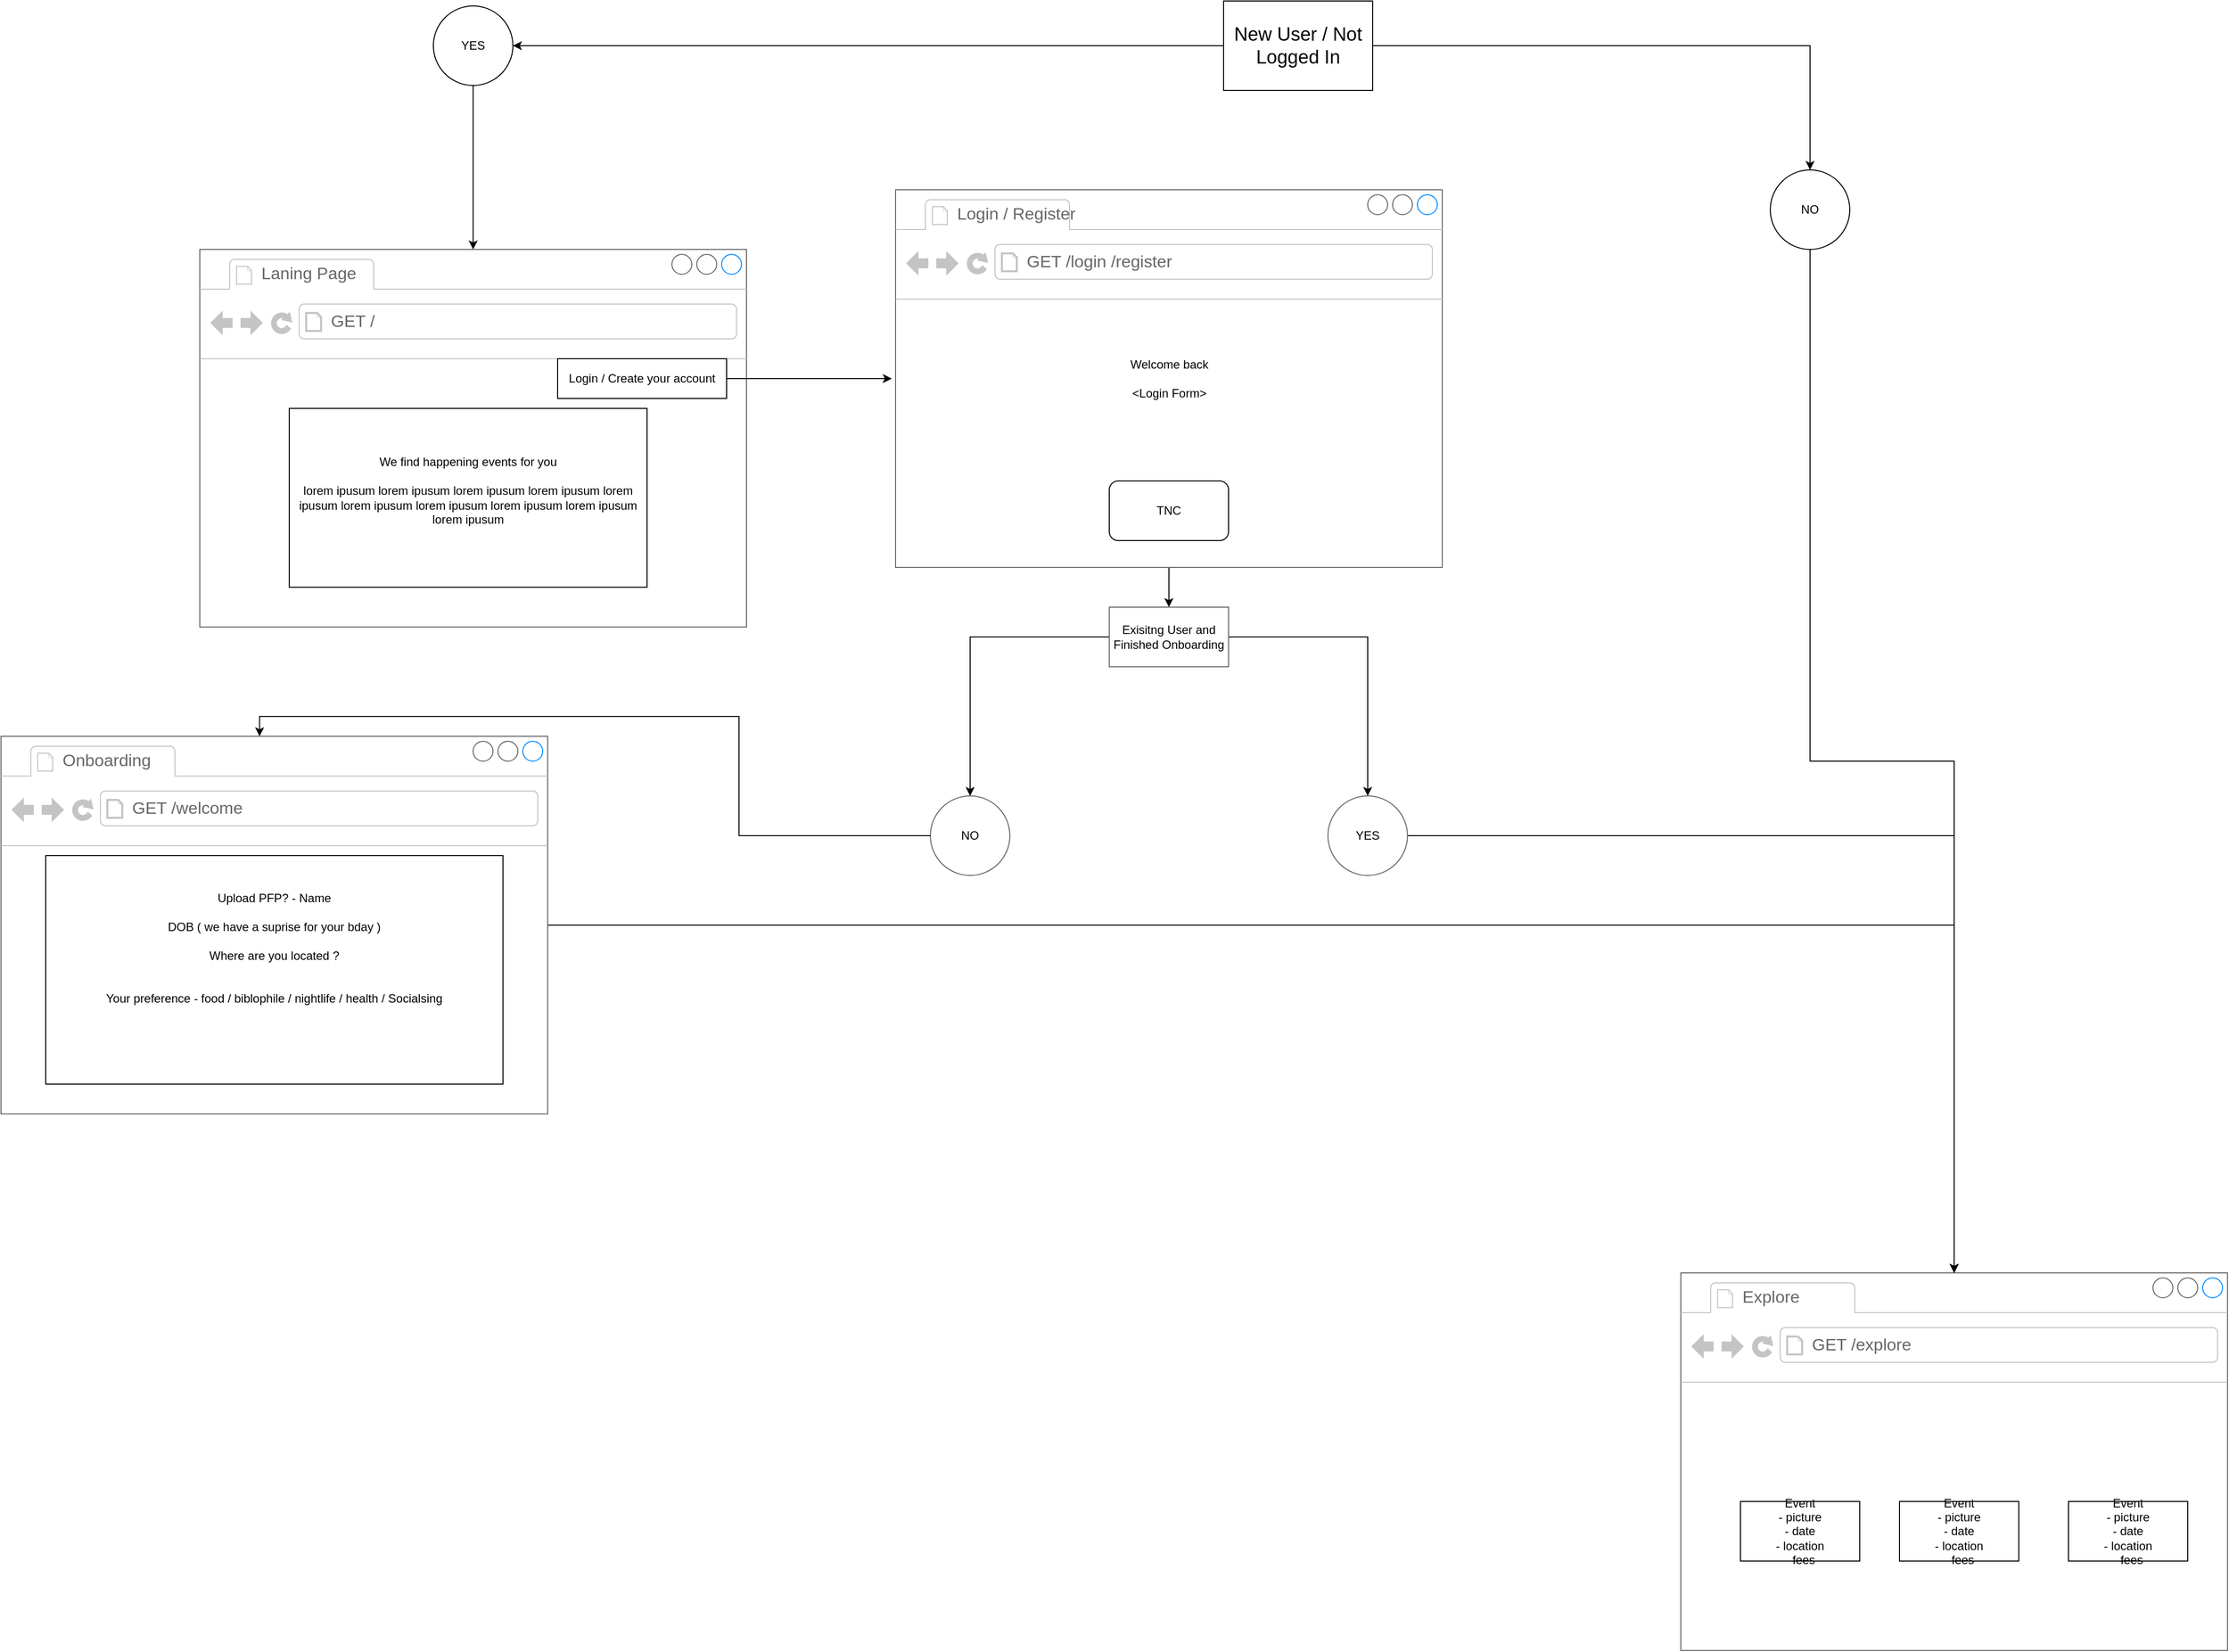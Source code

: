 <mxfile version="24.0.0" type="github">
  <diagram name="Page-1" id="03018318-947c-dd8e-b7a3-06fadd420f32">
    <mxGraphModel dx="2534" dy="1648" grid="1" gridSize="10" guides="1" tooltips="1" connect="1" arrows="1" fold="1" page="1" pageScale="1" pageWidth="1100" pageHeight="850" background="none" math="0" shadow="0">
      <root>
        <mxCell id="0" />
        <mxCell id="1" parent="0" />
        <mxCell id="Y7vJH1Zeq8bYe9jqUG5B-1" value="" style="strokeWidth=1;shadow=0;dashed=0;align=center;html=1;shape=mxgraph.mockup.containers.browserWindow;rSize=0;strokeColor=#666666;strokeColor2=#008cff;strokeColor3=#c4c4c4;mainText=,;recursiveResize=0;" parent="1" vertex="1">
          <mxGeometry x="-130" y="-460" width="550" height="380" as="geometry" />
        </mxCell>
        <mxCell id="Y7vJH1Zeq8bYe9jqUG5B-2" value="Laning Page" style="strokeWidth=1;shadow=0;dashed=0;align=center;html=1;shape=mxgraph.mockup.containers.anchor;fontSize=17;fontColor=#666666;align=left;whiteSpace=wrap;" parent="Y7vJH1Zeq8bYe9jqUG5B-1" vertex="1">
          <mxGeometry x="60" y="12" width="110" height="26" as="geometry" />
        </mxCell>
        <mxCell id="Y7vJH1Zeq8bYe9jqUG5B-3" value="&lt;div&gt;GET /&lt;/div&gt;" style="strokeWidth=1;shadow=0;dashed=0;align=center;html=1;shape=mxgraph.mockup.containers.anchor;rSize=0;fontSize=17;fontColor=#666666;align=left;direction=west;" parent="Y7vJH1Zeq8bYe9jqUG5B-1" vertex="1">
          <mxGeometry x="130" y="60" width="250" height="26" as="geometry" />
        </mxCell>
        <mxCell id="Y7vJH1Zeq8bYe9jqUG5B-4" value="&lt;div&gt;We find happening events for you&lt;/div&gt;&lt;div&gt;&lt;br&gt;&lt;/div&gt;&lt;div&gt;lorem ipusum lorem ipusum lorem ipusum lorem ipusum lorem ipusum lorem ipusum lorem ipusum lorem ipusum lorem ipusum lorem ipusum &lt;/div&gt;&lt;div&gt;&lt;br&gt;&lt;/div&gt;" style="rounded=0;whiteSpace=wrap;html=1;" parent="Y7vJH1Zeq8bYe9jqUG5B-1" vertex="1">
          <mxGeometry x="90" y="160" width="360" height="180" as="geometry" />
        </mxCell>
        <mxCell id="Y7vJH1Zeq8bYe9jqUG5B-5" value="&lt;div&gt;Login / Create your account&lt;/div&gt;" style="rounded=0;whiteSpace=wrap;html=1;" parent="Y7vJH1Zeq8bYe9jqUG5B-1" vertex="1">
          <mxGeometry x="360" y="110" width="170" height="40" as="geometry" />
        </mxCell>
        <mxCell id="Y7vJH1Zeq8bYe9jqUG5B-37" value="" style="edgeStyle=orthogonalEdgeStyle;rounded=0;orthogonalLoop=1;jettySize=auto;html=1;" parent="1" source="Y7vJH1Zeq8bYe9jqUG5B-6" target="Y7vJH1Zeq8bYe9jqUG5B-36" edge="1">
          <mxGeometry relative="1" as="geometry" />
        </mxCell>
        <mxCell id="Y7vJH1Zeq8bYe9jqUG5B-43" value="" style="edgeStyle=orthogonalEdgeStyle;rounded=0;orthogonalLoop=1;jettySize=auto;html=1;" parent="1" source="Y7vJH1Zeq8bYe9jqUG5B-6" target="Y7vJH1Zeq8bYe9jqUG5B-42" edge="1">
          <mxGeometry relative="1" as="geometry" />
        </mxCell>
        <mxCell id="Y7vJH1Zeq8bYe9jqUG5B-6" value="&lt;div style=&quot;font-size: 19px;&quot;&gt;New User / Not Logged In&lt;/div&gt;" style="whiteSpace=wrap;html=1;" parent="1" vertex="1">
          <mxGeometry x="900" y="-710" width="150" height="90" as="geometry" />
        </mxCell>
        <mxCell id="Y7vJH1Zeq8bYe9jqUG5B-47" value="" style="edgeStyle=orthogonalEdgeStyle;rounded=0;orthogonalLoop=1;jettySize=auto;html=1;" parent="1" source="Y7vJH1Zeq8bYe9jqUG5B-13" target="Y7vJH1Zeq8bYe9jqUG5B-46" edge="1">
          <mxGeometry relative="1" as="geometry" />
        </mxCell>
        <mxCell id="Y7vJH1Zeq8bYe9jqUG5B-13" value="&lt;div&gt;Welcome back&lt;/div&gt;&lt;div&gt;&lt;br&gt;&lt;/div&gt;&lt;div&gt;&amp;lt;Login Form&amp;gt;&lt;br&gt;&lt;/div&gt;" style="strokeWidth=1;shadow=0;dashed=0;align=center;html=1;shape=mxgraph.mockup.containers.browserWindow;rSize=0;strokeColor=#666666;strokeColor2=#008cff;strokeColor3=#c4c4c4;mainText=,;recursiveResize=0;" parent="1" vertex="1">
          <mxGeometry x="570" y="-520" width="550" height="380" as="geometry" />
        </mxCell>
        <mxCell id="Y7vJH1Zeq8bYe9jqUG5B-14" value="&lt;div&gt;Login / Register&lt;br&gt;&lt;/div&gt;" style="strokeWidth=1;shadow=0;dashed=0;align=center;html=1;shape=mxgraph.mockup.containers.anchor;fontSize=17;fontColor=#666666;align=left;whiteSpace=wrap;" parent="Y7vJH1Zeq8bYe9jqUG5B-13" vertex="1">
          <mxGeometry x="60" y="12" width="130" height="26" as="geometry" />
        </mxCell>
        <mxCell id="Y7vJH1Zeq8bYe9jqUG5B-15" value="&lt;div&gt;GET /login /register&lt;/div&gt;" style="strokeWidth=1;shadow=0;dashed=0;align=center;html=1;shape=mxgraph.mockup.containers.anchor;rSize=0;fontSize=17;fontColor=#666666;align=left;" parent="Y7vJH1Zeq8bYe9jqUG5B-13" vertex="1">
          <mxGeometry x="130" y="60" width="250" height="26" as="geometry" />
        </mxCell>
        <mxCell id="Y7vJH1Zeq8bYe9jqUG5B-17" value="TNC " style="rounded=1;whiteSpace=wrap;html=1;" parent="Y7vJH1Zeq8bYe9jqUG5B-13" vertex="1">
          <mxGeometry x="215" y="293" width="120" height="60" as="geometry" />
        </mxCell>
        <mxCell id="Y7vJH1Zeq8bYe9jqUG5B-16" style="edgeStyle=orthogonalEdgeStyle;rounded=0;orthogonalLoop=1;jettySize=auto;html=1;entryX=-0.007;entryY=0.5;entryDx=0;entryDy=0;entryPerimeter=0;" parent="1" source="Y7vJH1Zeq8bYe9jqUG5B-5" target="Y7vJH1Zeq8bYe9jqUG5B-13" edge="1">
          <mxGeometry relative="1" as="geometry" />
        </mxCell>
        <mxCell id="Y7vJH1Zeq8bYe9jqUG5B-24" value="&lt;div&gt;&lt;br&gt;&lt;/div&gt;" style="text;html=1;align=center;verticalAlign=middle;resizable=0;points=[];autosize=1;strokeColor=none;fillColor=none;" parent="1" vertex="1">
          <mxGeometry x="555" y="490" width="20" height="30" as="geometry" />
        </mxCell>
        <mxCell id="Y7vJH1Zeq8bYe9jqUG5B-25" value="" style="strokeWidth=1;shadow=0;dashed=0;align=center;html=1;shape=mxgraph.mockup.containers.browserWindow;rSize=0;strokeColor=#666666;strokeColor2=#008cff;strokeColor3=#c4c4c4;mainText=,;recursiveResize=0;" parent="1" vertex="1">
          <mxGeometry x="1360" y="570" width="550" height="380" as="geometry" />
        </mxCell>
        <mxCell id="Y7vJH1Zeq8bYe9jqUG5B-26" value="&lt;div&gt;Explore&lt;/div&gt;" style="strokeWidth=1;shadow=0;dashed=0;align=center;html=1;shape=mxgraph.mockup.containers.anchor;fontSize=17;fontColor=#666666;align=left;whiteSpace=wrap;" parent="Y7vJH1Zeq8bYe9jqUG5B-25" vertex="1">
          <mxGeometry x="60" y="12" width="110" height="26" as="geometry" />
        </mxCell>
        <mxCell id="Y7vJH1Zeq8bYe9jqUG5B-27" value="&lt;div&gt;GET /explore&lt;/div&gt;" style="strokeWidth=1;shadow=0;dashed=0;align=center;html=1;shape=mxgraph.mockup.containers.anchor;rSize=0;fontSize=17;fontColor=#666666;align=left;" parent="Y7vJH1Zeq8bYe9jqUG5B-25" vertex="1">
          <mxGeometry x="130" y="60" width="250" height="26" as="geometry" />
        </mxCell>
        <mxCell id="cTEncZ1NBaTX3K7k2sPS-1" value="&lt;div&gt;Event&lt;/div&gt;&lt;div&gt;- picture&lt;/div&gt;&lt;div&gt;- date&lt;/div&gt;&lt;div&gt;- location&lt;/div&gt;&lt;div&gt;- fees&lt;/div&gt;" style="whiteSpace=wrap;html=1;" vertex="1" parent="Y7vJH1Zeq8bYe9jqUG5B-25">
          <mxGeometry x="220" y="230" width="120" height="60" as="geometry" />
        </mxCell>
        <mxCell id="cTEncZ1NBaTX3K7k2sPS-6" value="&lt;div&gt;Event&lt;/div&gt;&lt;div&gt;- picture&lt;/div&gt;&lt;div&gt;- date&lt;/div&gt;&lt;div&gt;- location&lt;/div&gt;&lt;div&gt;- fees&lt;/div&gt;" style="whiteSpace=wrap;html=1;" vertex="1" parent="Y7vJH1Zeq8bYe9jqUG5B-25">
          <mxGeometry x="60" y="230" width="120" height="60" as="geometry" />
        </mxCell>
        <mxCell id="cTEncZ1NBaTX3K7k2sPS-7" value="&lt;div&gt;Event&lt;/div&gt;&lt;div&gt;- picture&lt;/div&gt;&lt;div&gt;- date&lt;/div&gt;&lt;div&gt;- location&lt;/div&gt;&lt;div&gt;- fees&lt;/div&gt;" style="whiteSpace=wrap;html=1;" vertex="1" parent="Y7vJH1Zeq8bYe9jqUG5B-25">
          <mxGeometry x="390" y="230" width="120" height="60" as="geometry" />
        </mxCell>
        <mxCell id="Y7vJH1Zeq8bYe9jqUG5B-45" style="edgeStyle=orthogonalEdgeStyle;rounded=0;orthogonalLoop=1;jettySize=auto;html=1;" parent="1" source="Y7vJH1Zeq8bYe9jqUG5B-36" target="Y7vJH1Zeq8bYe9jqUG5B-25" edge="1">
          <mxGeometry relative="1" as="geometry" />
        </mxCell>
        <mxCell id="Y7vJH1Zeq8bYe9jqUG5B-36" value="NO" style="ellipse;whiteSpace=wrap;html=1;" parent="1" vertex="1">
          <mxGeometry x="1450" y="-540" width="80" height="80" as="geometry" />
        </mxCell>
        <mxCell id="Y7vJH1Zeq8bYe9jqUG5B-59" style="edgeStyle=orthogonalEdgeStyle;rounded=0;orthogonalLoop=1;jettySize=auto;html=1;" parent="1" source="Y7vJH1Zeq8bYe9jqUG5B-18" target="Y7vJH1Zeq8bYe9jqUG5B-25" edge="1">
          <mxGeometry relative="1" as="geometry" />
        </mxCell>
        <mxCell id="Y7vJH1Zeq8bYe9jqUG5B-18" value="" style="strokeWidth=1;shadow=0;dashed=0;align=center;html=1;shape=mxgraph.mockup.containers.browserWindow;rSize=0;strokeColor=#666666;strokeColor2=#008cff;strokeColor3=#c4c4c4;mainText=,;recursiveResize=0;" parent="1" vertex="1">
          <mxGeometry x="-330" y="30" width="550" height="380" as="geometry" />
        </mxCell>
        <mxCell id="Y7vJH1Zeq8bYe9jqUG5B-19" value="&lt;div&gt;Onboarding&lt;/div&gt;" style="strokeWidth=1;shadow=0;dashed=0;align=center;html=1;shape=mxgraph.mockup.containers.anchor;fontSize=17;fontColor=#666666;align=left;whiteSpace=wrap;" parent="Y7vJH1Zeq8bYe9jqUG5B-18" vertex="1">
          <mxGeometry x="60" y="12" width="110" height="26" as="geometry" />
        </mxCell>
        <mxCell id="Y7vJH1Zeq8bYe9jqUG5B-20" value="GET /welcome" style="strokeWidth=1;shadow=0;dashed=0;align=center;html=1;shape=mxgraph.mockup.containers.anchor;rSize=0;fontSize=17;fontColor=#666666;align=left;" parent="Y7vJH1Zeq8bYe9jqUG5B-18" vertex="1">
          <mxGeometry x="130" y="60" width="250" height="26" as="geometry" />
        </mxCell>
        <mxCell id="Y7vJH1Zeq8bYe9jqUG5B-54" value="&lt;div&gt;Upload PFP? - Name &lt;br&gt;&lt;/div&gt;&lt;div&gt;&lt;br&gt;&lt;/div&gt;&lt;div&gt;DOB ( we have a suprise for your bday )&lt;br&gt;&lt;/div&gt;&lt;div&gt;&lt;br&gt;&lt;/div&gt;&lt;div&gt;Where are you located ?&lt;/div&gt;&lt;div&gt;&lt;br&gt;&lt;/div&gt;&lt;div&gt;&lt;br&gt;&lt;/div&gt;&lt;div&gt;Your preference - food / biblophile / nightlife / health / Socialsing&lt;/div&gt;&lt;div&gt;&lt;br&gt;&lt;/div&gt;&lt;div&gt;&lt;br&gt;&lt;/div&gt;&lt;div&gt;&lt;br&gt;&lt;/div&gt;" style="rounded=0;whiteSpace=wrap;html=1;" parent="Y7vJH1Zeq8bYe9jqUG5B-18" vertex="1">
          <mxGeometry x="45" y="120" width="460" height="230" as="geometry" />
        </mxCell>
        <mxCell id="Y7vJH1Zeq8bYe9jqUG5B-44" style="edgeStyle=orthogonalEdgeStyle;rounded=0;orthogonalLoop=1;jettySize=auto;html=1;" parent="1" source="Y7vJH1Zeq8bYe9jqUG5B-42" target="Y7vJH1Zeq8bYe9jqUG5B-1" edge="1">
          <mxGeometry relative="1" as="geometry" />
        </mxCell>
        <mxCell id="Y7vJH1Zeq8bYe9jqUG5B-42" value="&lt;div&gt;YES&lt;/div&gt;" style="ellipse;whiteSpace=wrap;html=1;" parent="1" vertex="1">
          <mxGeometry x="105" y="-705" width="80" height="80" as="geometry" />
        </mxCell>
        <mxCell id="Y7vJH1Zeq8bYe9jqUG5B-49" value="" style="edgeStyle=orthogonalEdgeStyle;rounded=0;orthogonalLoop=1;jettySize=auto;html=1;" parent="1" source="Y7vJH1Zeq8bYe9jqUG5B-46" target="Y7vJH1Zeq8bYe9jqUG5B-48" edge="1">
          <mxGeometry relative="1" as="geometry" />
        </mxCell>
        <mxCell id="Y7vJH1Zeq8bYe9jqUG5B-52" value="" style="edgeStyle=orthogonalEdgeStyle;rounded=0;orthogonalLoop=1;jettySize=auto;html=1;" parent="1" source="Y7vJH1Zeq8bYe9jqUG5B-46" target="Y7vJH1Zeq8bYe9jqUG5B-51" edge="1">
          <mxGeometry relative="1" as="geometry" />
        </mxCell>
        <mxCell id="Y7vJH1Zeq8bYe9jqUG5B-46" value="&lt;div&gt;Exisitng User and Finished Onboarding&lt;/div&gt;" style="whiteSpace=wrap;html=1;strokeColor=#666666;strokeWidth=1;shadow=0;dashed=0;" parent="1" vertex="1">
          <mxGeometry x="785" y="-100" width="120" height="60" as="geometry" />
        </mxCell>
        <mxCell id="Y7vJH1Zeq8bYe9jqUG5B-48" value="NO" style="ellipse;whiteSpace=wrap;html=1;strokeColor=#666666;strokeWidth=1;shadow=0;dashed=0;" parent="1" vertex="1">
          <mxGeometry x="605" y="90" width="80" height="80" as="geometry" />
        </mxCell>
        <mxCell id="Y7vJH1Zeq8bYe9jqUG5B-53" style="edgeStyle=orthogonalEdgeStyle;rounded=0;orthogonalLoop=1;jettySize=auto;html=1;" parent="1" source="Y7vJH1Zeq8bYe9jqUG5B-51" target="Y7vJH1Zeq8bYe9jqUG5B-25" edge="1">
          <mxGeometry relative="1" as="geometry" />
        </mxCell>
        <mxCell id="Y7vJH1Zeq8bYe9jqUG5B-51" value="YES" style="ellipse;whiteSpace=wrap;html=1;strokeColor=#666666;strokeWidth=1;shadow=0;dashed=0;" parent="1" vertex="1">
          <mxGeometry x="1005" y="90" width="80" height="80" as="geometry" />
        </mxCell>
        <mxCell id="Y7vJH1Zeq8bYe9jqUG5B-60" style="edgeStyle=orthogonalEdgeStyle;rounded=0;orthogonalLoop=1;jettySize=auto;html=1;entryX=0.473;entryY=0;entryDx=0;entryDy=0;entryPerimeter=0;" parent="1" source="Y7vJH1Zeq8bYe9jqUG5B-48" target="Y7vJH1Zeq8bYe9jqUG5B-18" edge="1">
          <mxGeometry relative="1" as="geometry" />
        </mxCell>
      </root>
    </mxGraphModel>
  </diagram>
</mxfile>
